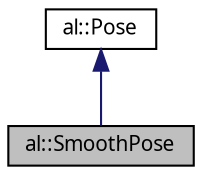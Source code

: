 digraph "al::SmoothPose"
{
 // LATEX_PDF_SIZE
  bgcolor="transparent";
  edge [fontname="FreeSans.ttf",fontsize="10",labelfontname="FreeSans.ttf",labelfontsize="10"];
  node [fontname="FreeSans.ttf",fontsize="10",shape=record];
  Node1 [label="al::SmoothPose",height=0.2,width=0.4,color="black", fillcolor="grey75", style="filled", fontcolor="black",tooltip="A Smoothed Pose."];
  Node2 -> Node1 [dir="back",color="midnightblue",fontsize="10",style="solid",fontname="FreeSans.ttf"];
  Node2 [label="al::Pose",height=0.2,width=0.4,color="black",URL="$classal_1_1_pose.html",tooltip="A local coordinate frame."];
}
